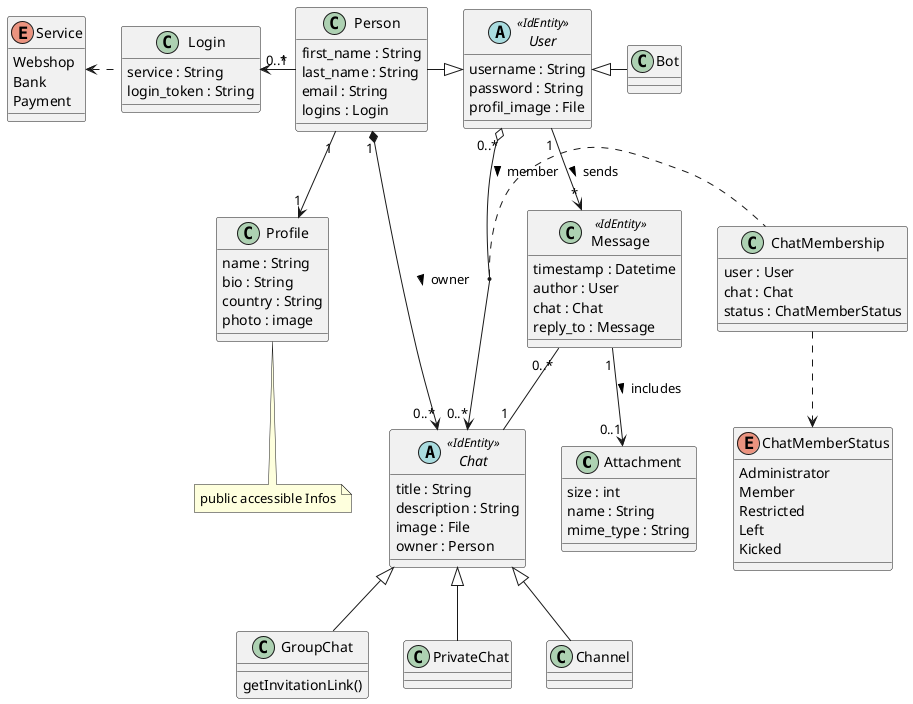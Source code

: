 @startuml chat-domain
' classes in alphabetical order
class Attachment {
    size : int
    name : String
    mime_type : String
}

abstract class Chat <<IdEntity>> {
    title : String
    description : String
    image : File
    owner : Person
}

class ChatMembership {
    user : User
    chat : Chat
    status : ChatMemberStatus
}

enum ChatMemberStatus {
    Administrator
    Member
    Restricted
    Left
    Kicked
}

class GroupChat {
    getInvitationLink()
}

class Login {
    service : String
    login_token : String
}

class Message <<IdEntity>> {
    timestamp : Datetime
    author : User
    chat : Chat
    reply_to : Message
}

class Person {
    first_name : String
    last_name : String
    email : String
    logins : Login
}

class PrivateChat

class Profile {
    name : String
    bio : String
    country : String
    photo : image
}

enum Service {
    Webshop
    Bank
    Payment
}

abstract class User <<IdEntity>> {
    username : String
    password : String
    profil_image : File
}

' Inheritance
'' Chat inheritance
Chat <|-- PrivateChat
Chat <|-- GroupChat
Chat <|-- Channel

'' Person inheritance
Person -|> User
User <|- Bot

' Relations
'' to Chat
Person "1" *--> "0..*" Chat : owner >
User "0..*" o--> "0..*" Chat : member >
(User, Chat) .. ChatMembership

'' to Message
User "1" --> "*" Message : sends >
Message "0..*" -- "1" Chat
Message "1" --> "0..1" Attachment : includes >

'' with Enumerations
Login .left.> Service
ChatMembership ..> ChatMemberStatus

'' Misc
Login "0..*" <- "1" Person
Person "1" --> "1" Profile

note bottom of Profile: public accessible Infos
@enduml
